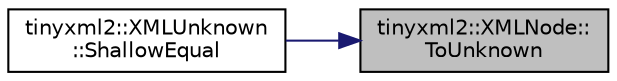 digraph "tinyxml2::XMLNode::ToUnknown"
{
 // LATEX_PDF_SIZE
  edge [fontname="Helvetica",fontsize="10",labelfontname="Helvetica",labelfontsize="10"];
  node [fontname="Helvetica",fontsize="10",shape=record];
  rankdir="RL";
  Node1 [label="tinyxml2::XMLNode::\lToUnknown",height=0.2,width=0.4,color="black", fillcolor="grey75", style="filled", fontcolor="black",tooltip="Safely cast to an Unknown, or null."];
  Node1 -> Node2 [dir="back",color="midnightblue",fontsize="10",style="solid"];
  Node2 [label="tinyxml2::XMLUnknown\l::ShallowEqual",height=0.2,width=0.4,color="black", fillcolor="white", style="filled",URL="$classtinyxml2_1_1XMLUnknown.html#ac46767cd721d666e690a6231dfb618d1",tooltip=" "];
}
